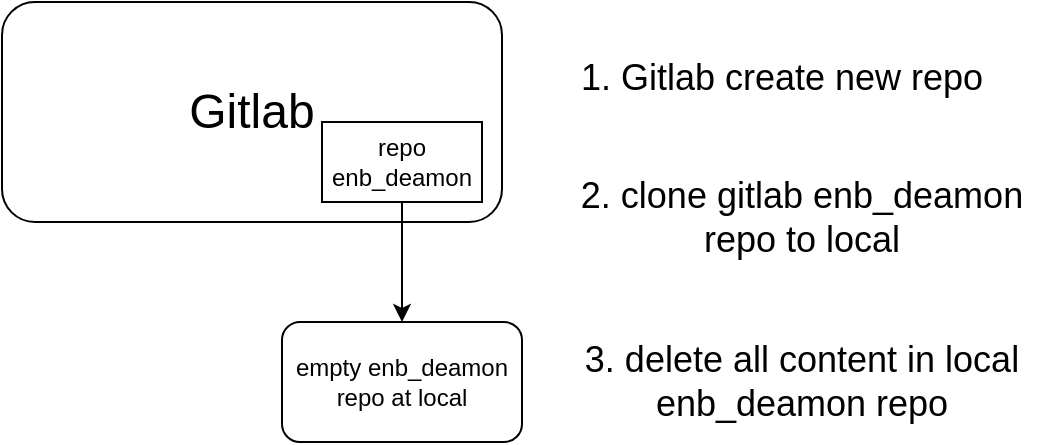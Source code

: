 <mxfile version="12.1.0" type="github" pages="1"><diagram id="lI-zFekOkUTeTYJMJZDO" name="Page-1"><mxGraphModel dx="1360" dy="753" grid="1" gridSize="10" guides="1" tooltips="1" connect="1" arrows="1" fold="1" page="1" pageScale="1" pageWidth="3300" pageHeight="4681" math="0" shadow="0"><root><mxCell id="0"/><mxCell id="1" parent="0"/><mxCell id="5MFS8oOmaIJ2nHUXFirb-1" value="&lt;font style=&quot;font-size: 24px&quot;&gt;Gitlab&lt;/font&gt;" style="rounded=1;whiteSpace=wrap;html=1;" vertex="1" parent="1"><mxGeometry x="210" y="150" width="250" height="110" as="geometry"/></mxCell><mxCell id="5MFS8oOmaIJ2nHUXFirb-9" style="edgeStyle=orthogonalEdgeStyle;rounded=0;orthogonalLoop=1;jettySize=auto;html=1;exitX=0.5;exitY=1;exitDx=0;exitDy=0;entryX=0.5;entryY=0;entryDx=0;entryDy=0;" edge="1" parent="1" source="5MFS8oOmaIJ2nHUXFirb-2" target="5MFS8oOmaIJ2nHUXFirb-4"><mxGeometry relative="1" as="geometry"/></mxCell><mxCell id="5MFS8oOmaIJ2nHUXFirb-2" value="repo&lt;br&gt;enb_deamon" style="rounded=0;whiteSpace=wrap;html=1;" vertex="1" parent="1"><mxGeometry x="370" y="210" width="80" height="40" as="geometry"/></mxCell><mxCell id="5MFS8oOmaIJ2nHUXFirb-3" value="&lt;font style=&quot;font-size: 18px&quot;&gt;1. Gitlab create new repo&lt;/font&gt;" style="text;html=1;strokeColor=none;fillColor=none;align=center;verticalAlign=middle;whiteSpace=wrap;rounded=0;" vertex="1" parent="1"><mxGeometry x="480" y="180" width="240" height="15" as="geometry"/></mxCell><mxCell id="5MFS8oOmaIJ2nHUXFirb-4" value="empty enb_deamon repo at local" style="rounded=1;whiteSpace=wrap;html=1;" vertex="1" parent="1"><mxGeometry x="350" y="310" width="120" height="60" as="geometry"/></mxCell><mxCell id="5MFS8oOmaIJ2nHUXFirb-10" value="&lt;span style=&quot;font-size: 18px&quot;&gt;2. clone gitlab enb_deamon repo to local&lt;br&gt;&lt;/span&gt;" style="text;html=1;strokeColor=none;fillColor=none;align=center;verticalAlign=middle;whiteSpace=wrap;rounded=0;" vertex="1" parent="1"><mxGeometry x="490" y="250" width="240" height="15" as="geometry"/></mxCell><mxCell id="5MFS8oOmaIJ2nHUXFirb-12" value="&lt;span style=&quot;font-size: 18px&quot;&gt;3. delete all content in local enb_deamon repo&lt;br&gt;&lt;/span&gt;" style="text;html=1;strokeColor=none;fillColor=none;align=center;verticalAlign=middle;whiteSpace=wrap;rounded=0;" vertex="1" parent="1"><mxGeometry x="490" y="332.5" width="240" height="15" as="geometry"/></mxCell></root></mxGraphModel></diagram></mxfile>